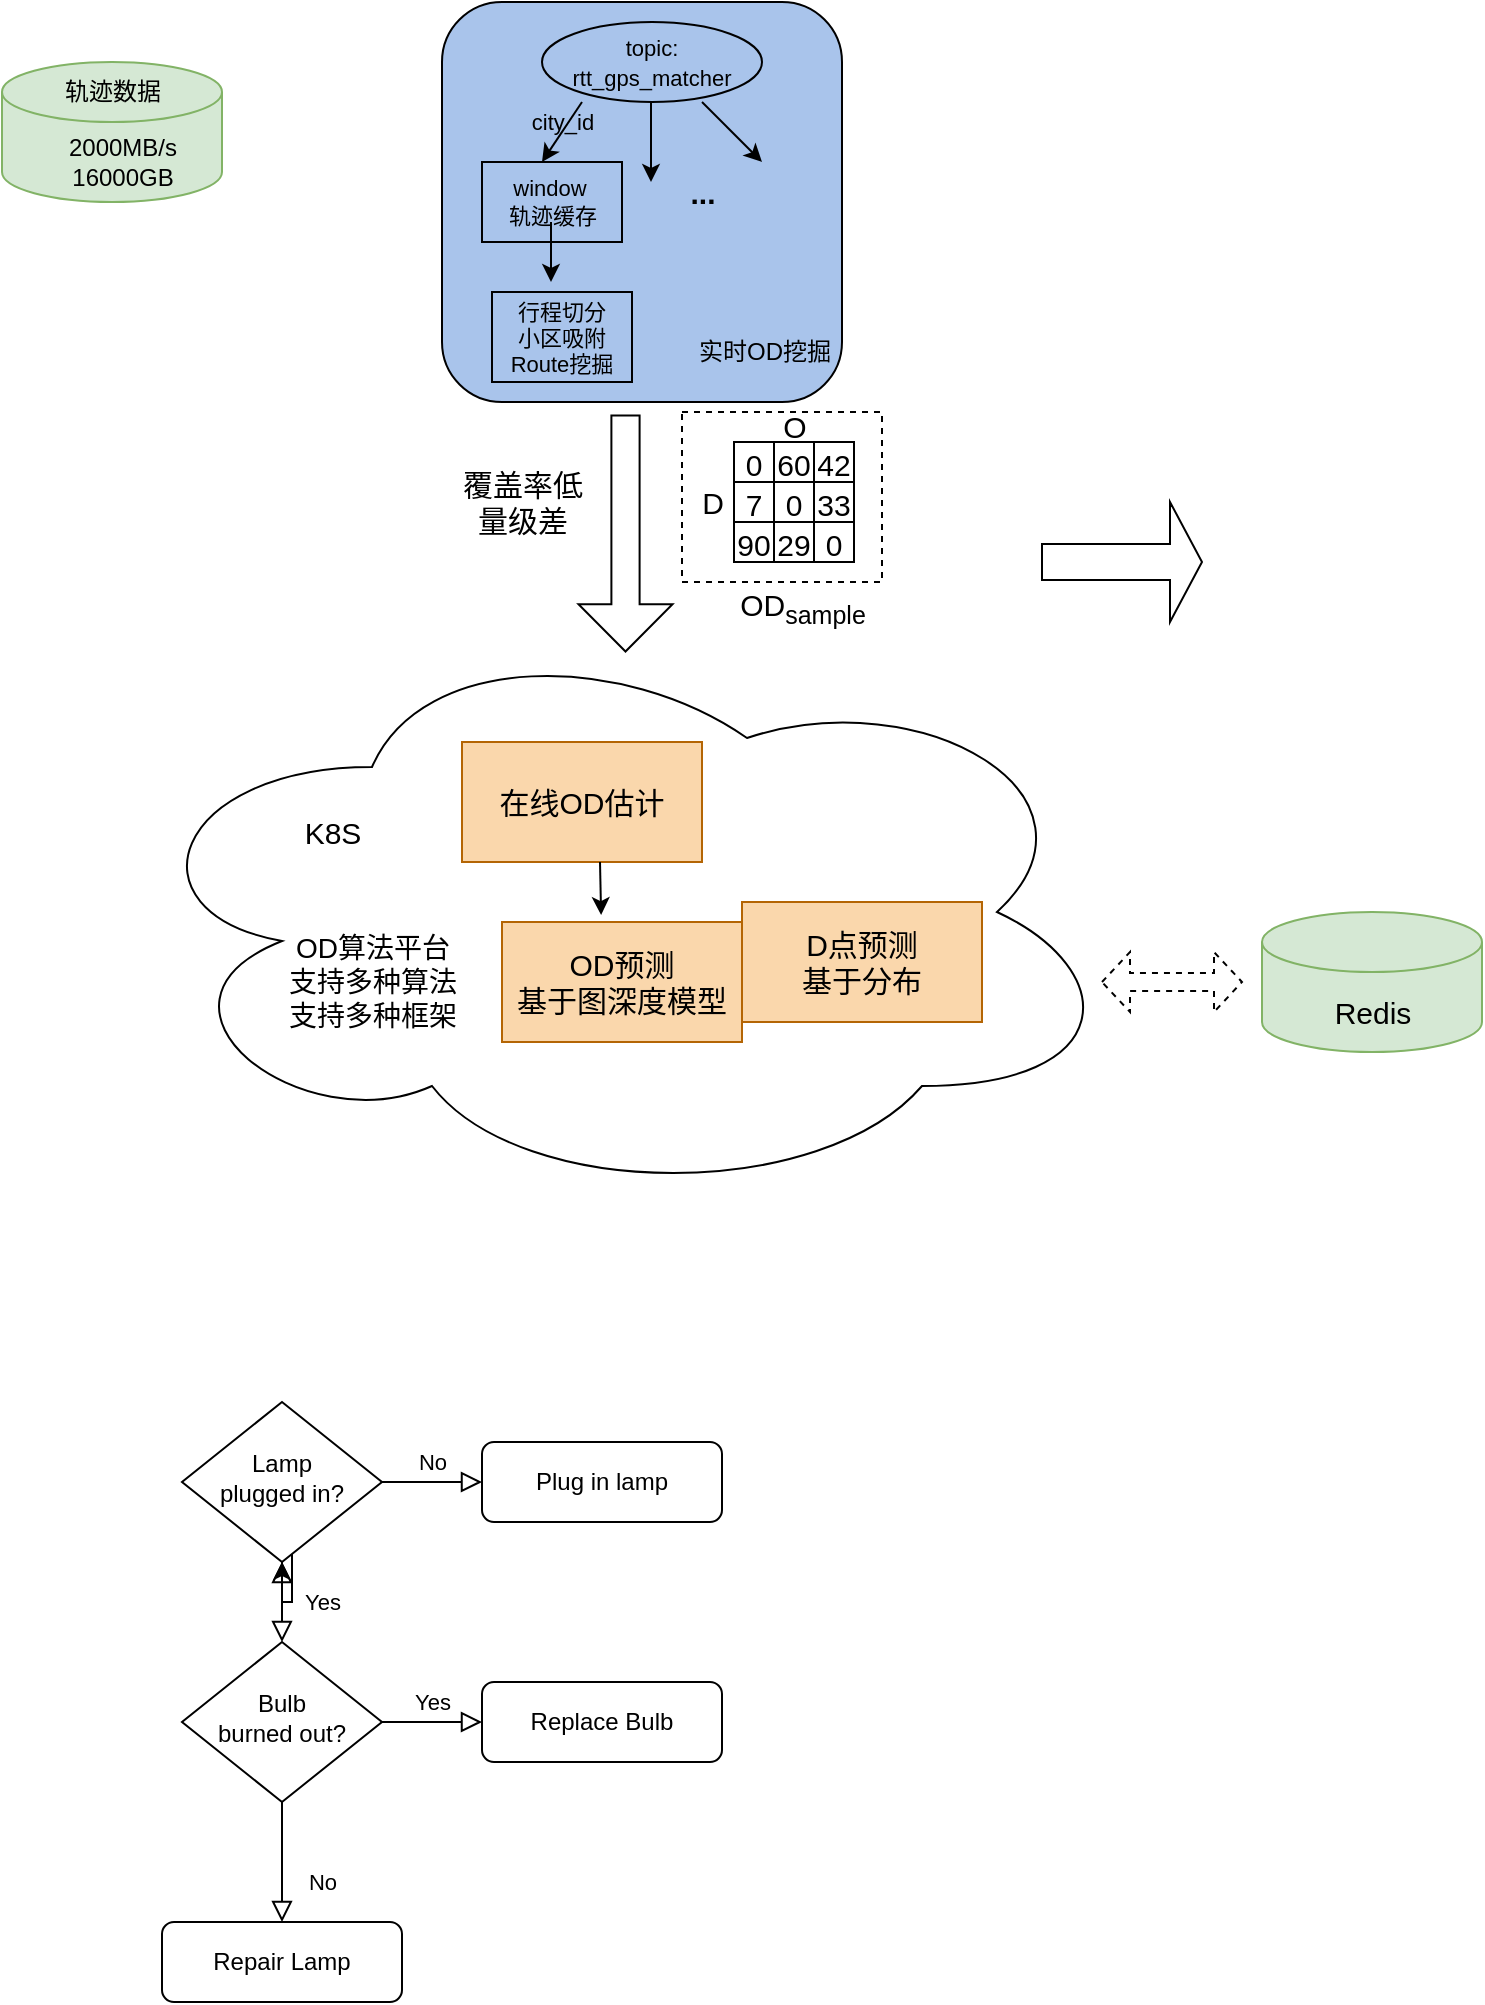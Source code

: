 <mxfile version="20.2.7" type="github">
  <diagram id="C5RBs43oDa-KdzZeNtuy" name="Page-1">
    <mxGraphModel dx="2234" dy="1348" grid="1" gridSize="10" guides="1" tooltips="1" connect="1" arrows="1" fold="1" page="1" pageScale="1" pageWidth="827" pageHeight="1169" math="0" shadow="0">
      <root>
        <mxCell id="WIyWlLk6GJQsqaUBKTNV-0" />
        <mxCell id="WIyWlLk6GJQsqaUBKTNV-1" parent="WIyWlLk6GJQsqaUBKTNV-0" />
        <mxCell id="7FVITdX9QSH98migV2-N-52" value="" style="whiteSpace=wrap;html=1;fontSize=15;strokeColor=default;fillColor=#FFFFFF;dashed=1;" vertex="1" parent="WIyWlLk6GJQsqaUBKTNV-1">
          <mxGeometry x="420" y="245" width="100" height="85" as="geometry" />
        </mxCell>
        <mxCell id="WIyWlLk6GJQsqaUBKTNV-2" value="" style="rounded=0;html=1;jettySize=auto;orthogonalLoop=1;fontSize=11;endArrow=block;endFill=0;endSize=8;strokeWidth=1;shadow=0;labelBackgroundColor=none;edgeStyle=orthogonalEdgeStyle;" parent="WIyWlLk6GJQsqaUBKTNV-1" target="WIyWlLk6GJQsqaUBKTNV-6" edge="1">
          <mxGeometry relative="1" as="geometry">
            <mxPoint x="245" y="790" as="sourcePoint" />
          </mxGeometry>
        </mxCell>
        <mxCell id="7FVITdX9QSH98migV2-N-2" value="" style="edgeStyle=orthogonalEdgeStyle;rounded=0;orthogonalLoop=1;jettySize=auto;html=1;" edge="1" parent="WIyWlLk6GJQsqaUBKTNV-1" target="WIyWlLk6GJQsqaUBKTNV-6">
          <mxGeometry relative="1" as="geometry">
            <mxPoint x="245" y="790" as="sourcePoint" />
          </mxGeometry>
        </mxCell>
        <mxCell id="WIyWlLk6GJQsqaUBKTNV-4" value="Yes" style="rounded=0;html=1;jettySize=auto;orthogonalLoop=1;fontSize=11;endArrow=block;endFill=0;endSize=8;strokeWidth=1;shadow=0;labelBackgroundColor=none;edgeStyle=orthogonalEdgeStyle;" parent="WIyWlLk6GJQsqaUBKTNV-1" source="WIyWlLk6GJQsqaUBKTNV-6" target="WIyWlLk6GJQsqaUBKTNV-10" edge="1">
          <mxGeometry y="20" relative="1" as="geometry">
            <mxPoint as="offset" />
          </mxGeometry>
        </mxCell>
        <mxCell id="WIyWlLk6GJQsqaUBKTNV-5" value="No" style="edgeStyle=orthogonalEdgeStyle;rounded=0;html=1;jettySize=auto;orthogonalLoop=1;fontSize=11;endArrow=block;endFill=0;endSize=8;strokeWidth=1;shadow=0;labelBackgroundColor=none;" parent="WIyWlLk6GJQsqaUBKTNV-1" source="WIyWlLk6GJQsqaUBKTNV-6" target="WIyWlLk6GJQsqaUBKTNV-7" edge="1">
          <mxGeometry y="10" relative="1" as="geometry">
            <mxPoint as="offset" />
          </mxGeometry>
        </mxCell>
        <mxCell id="WIyWlLk6GJQsqaUBKTNV-6" value="Lamp&lt;br&gt;plugged in?" style="rhombus;whiteSpace=wrap;html=1;shadow=0;fontFamily=Helvetica;fontSize=12;align=center;strokeWidth=1;spacing=6;spacingTop=-4;" parent="WIyWlLk6GJQsqaUBKTNV-1" vertex="1">
          <mxGeometry x="170" y="740" width="100" height="80" as="geometry" />
        </mxCell>
        <mxCell id="WIyWlLk6GJQsqaUBKTNV-7" value="Plug in lamp" style="rounded=1;whiteSpace=wrap;html=1;fontSize=12;glass=0;strokeWidth=1;shadow=0;" parent="WIyWlLk6GJQsqaUBKTNV-1" vertex="1">
          <mxGeometry x="320" y="760" width="120" height="40" as="geometry" />
        </mxCell>
        <mxCell id="WIyWlLk6GJQsqaUBKTNV-8" value="No" style="rounded=0;html=1;jettySize=auto;orthogonalLoop=1;fontSize=11;endArrow=block;endFill=0;endSize=8;strokeWidth=1;shadow=0;labelBackgroundColor=none;edgeStyle=orthogonalEdgeStyle;" parent="WIyWlLk6GJQsqaUBKTNV-1" source="WIyWlLk6GJQsqaUBKTNV-10" target="WIyWlLk6GJQsqaUBKTNV-11" edge="1">
          <mxGeometry x="0.333" y="20" relative="1" as="geometry">
            <mxPoint as="offset" />
          </mxGeometry>
        </mxCell>
        <mxCell id="WIyWlLk6GJQsqaUBKTNV-9" value="Yes" style="edgeStyle=orthogonalEdgeStyle;rounded=0;html=1;jettySize=auto;orthogonalLoop=1;fontSize=11;endArrow=block;endFill=0;endSize=8;strokeWidth=1;shadow=0;labelBackgroundColor=none;" parent="WIyWlLk6GJQsqaUBKTNV-1" source="WIyWlLk6GJQsqaUBKTNV-10" target="WIyWlLk6GJQsqaUBKTNV-12" edge="1">
          <mxGeometry y="10" relative="1" as="geometry">
            <mxPoint as="offset" />
          </mxGeometry>
        </mxCell>
        <mxCell id="WIyWlLk6GJQsqaUBKTNV-10" value="Bulb&lt;br&gt;burned out?" style="rhombus;whiteSpace=wrap;html=1;shadow=0;fontFamily=Helvetica;fontSize=12;align=center;strokeWidth=1;spacing=6;spacingTop=-4;" parent="WIyWlLk6GJQsqaUBKTNV-1" vertex="1">
          <mxGeometry x="170" y="860" width="100" height="80" as="geometry" />
        </mxCell>
        <mxCell id="WIyWlLk6GJQsqaUBKTNV-11" value="Repair Lamp" style="rounded=1;whiteSpace=wrap;html=1;fontSize=12;glass=0;strokeWidth=1;shadow=0;" parent="WIyWlLk6GJQsqaUBKTNV-1" vertex="1">
          <mxGeometry x="160" y="1000" width="120" height="40" as="geometry" />
        </mxCell>
        <mxCell id="WIyWlLk6GJQsqaUBKTNV-12" value="Replace Bulb" style="rounded=1;whiteSpace=wrap;html=1;fontSize=12;glass=0;strokeWidth=1;shadow=0;" parent="WIyWlLk6GJQsqaUBKTNV-1" vertex="1">
          <mxGeometry x="320" y="880" width="120" height="40" as="geometry" />
        </mxCell>
        <mxCell id="7FVITdX9QSH98migV2-N-0" value="" style="ellipse;shape=cloud;whiteSpace=wrap;html=1;" vertex="1" parent="WIyWlLk6GJQsqaUBKTNV-1">
          <mxGeometry x="140" y="350" width="500" height="290" as="geometry" />
        </mxCell>
        <mxCell id="7FVITdX9QSH98migV2-N-5" value="" style="shape=cylinder3;whiteSpace=wrap;html=1;boundedLbl=1;backgroundOutline=1;size=15;fillColor=#d5e8d4;strokeColor=#82b366;" vertex="1" parent="WIyWlLk6GJQsqaUBKTNV-1">
          <mxGeometry x="80" y="70" width="110" height="70" as="geometry" />
        </mxCell>
        <mxCell id="7FVITdX9QSH98migV2-N-3" value="&lt;br&gt;&lt;span style=&quot;background-color: initial;&quot;&gt;2000MB/s &lt;br&gt;16000GB&lt;/span&gt;&lt;div&gt;&lt;br&gt;&lt;/div&gt;" style="text;html=1;align=center;verticalAlign=middle;resizable=0;points=[];autosize=1;strokeColor=none;fillColor=none;" vertex="1" parent="WIyWlLk6GJQsqaUBKTNV-1">
          <mxGeometry x="100" y="85" width="80" height="70" as="geometry" />
        </mxCell>
        <mxCell id="7FVITdX9QSH98migV2-N-6" value="轨迹数据" style="text;html=1;align=center;verticalAlign=middle;resizable=0;points=[];autosize=1;strokeColor=none;fillColor=none;" vertex="1" parent="WIyWlLk6GJQsqaUBKTNV-1">
          <mxGeometry x="100" y="70" width="70" height="30" as="geometry" />
        </mxCell>
        <mxCell id="7FVITdX9QSH98migV2-N-7" value="" style="shape=singleArrow;whiteSpace=wrap;html=1;" vertex="1" parent="WIyWlLk6GJQsqaUBKTNV-1">
          <mxGeometry x="600" y="290" width="80" height="60" as="geometry" />
        </mxCell>
        <mxCell id="7FVITdX9QSH98migV2-N-8" value="" style="rounded=1;whiteSpace=wrap;html=1;fillColor=#A9C4EB;" vertex="1" parent="WIyWlLk6GJQsqaUBKTNV-1">
          <mxGeometry x="300" y="40" width="200" height="200" as="geometry" />
        </mxCell>
        <mxCell id="7FVITdX9QSH98migV2-N-9" value="实时OD挖掘" style="text;html=1;align=center;verticalAlign=middle;resizable=0;points=[];autosize=1;strokeColor=none;fillColor=none;" vertex="1" parent="WIyWlLk6GJQsqaUBKTNV-1">
          <mxGeometry x="416" y="200" width="90" height="30" as="geometry" />
        </mxCell>
        <mxCell id="7FVITdX9QSH98migV2-N-10" value="&lt;font style=&quot;font-size: 11px;&quot;&gt;topic: rtt_gps_matcher&lt;/font&gt;" style="ellipse;whiteSpace=wrap;html=1;fillColor=#A9C4EB;" vertex="1" parent="WIyWlLk6GJQsqaUBKTNV-1">
          <mxGeometry x="350" y="50" width="110" height="40" as="geometry" />
        </mxCell>
        <mxCell id="7FVITdX9QSH98migV2-N-11" value="" style="endArrow=classic;html=1;rounded=0;fontSize=11;" edge="1" parent="WIyWlLk6GJQsqaUBKTNV-1">
          <mxGeometry width="50" height="50" relative="1" as="geometry">
            <mxPoint x="370" y="90" as="sourcePoint" />
            <mxPoint x="350" y="120" as="targetPoint" />
          </mxGeometry>
        </mxCell>
        <mxCell id="7FVITdX9QSH98migV2-N-17" value="city_id" style="text;html=1;align=center;verticalAlign=middle;resizable=0;points=[];autosize=1;strokeColor=none;fillColor=none;fontSize=11;" vertex="1" parent="WIyWlLk6GJQsqaUBKTNV-1">
          <mxGeometry x="330" y="85" width="60" height="30" as="geometry" />
        </mxCell>
        <mxCell id="7FVITdX9QSH98migV2-N-19" value="" style="endArrow=classic;html=1;rounded=0;fontSize=11;" edge="1" parent="WIyWlLk6GJQsqaUBKTNV-1">
          <mxGeometry width="50" height="50" relative="1" as="geometry">
            <mxPoint x="404.5" y="90" as="sourcePoint" />
            <mxPoint x="404.5" y="130" as="targetPoint" />
          </mxGeometry>
        </mxCell>
        <mxCell id="7FVITdX9QSH98migV2-N-20" value="" style="endArrow=classic;html=1;rounded=0;fontSize=11;" edge="1" parent="WIyWlLk6GJQsqaUBKTNV-1">
          <mxGeometry width="50" height="50" relative="1" as="geometry">
            <mxPoint x="430" y="90" as="sourcePoint" />
            <mxPoint x="460" y="120" as="targetPoint" />
          </mxGeometry>
        </mxCell>
        <mxCell id="7FVITdX9QSH98migV2-N-21" value="" style="ellipse;whiteSpace=wrap;html=1;fontSize=11;" vertex="1" parent="WIyWlLk6GJQsqaUBKTNV-1">
          <mxGeometry x="320" y="125" width="70" height="30" as="geometry" />
        </mxCell>
        <mxCell id="7FVITdX9QSH98migV2-N-22" value="window&amp;nbsp;&lt;br&gt;轨迹缓存" style="text;html=1;align=center;verticalAlign=middle;resizable=0;points=[];autosize=1;strokeColor=default;fillColor=#A9C4EB;fontSize=11;" vertex="1" parent="WIyWlLk6GJQsqaUBKTNV-1">
          <mxGeometry x="320" y="120" width="70" height="40" as="geometry" />
        </mxCell>
        <mxCell id="7FVITdX9QSH98migV2-N-23" value="" style="endArrow=classic;html=1;rounded=0;fontSize=11;" edge="1" parent="WIyWlLk6GJQsqaUBKTNV-1">
          <mxGeometry width="50" height="50" relative="1" as="geometry">
            <mxPoint x="354.5" y="150" as="sourcePoint" />
            <mxPoint x="354.5" y="180" as="targetPoint" />
          </mxGeometry>
        </mxCell>
        <mxCell id="7FVITdX9QSH98migV2-N-24" value="行程切分&lt;br&gt;小区吸附&lt;br&gt;Route挖掘" style="whiteSpace=wrap;html=1;fontSize=11;fillColor=#A9C4EB;" vertex="1" parent="WIyWlLk6GJQsqaUBKTNV-1">
          <mxGeometry x="325" y="185" width="70" height="45" as="geometry" />
        </mxCell>
        <mxCell id="7FVITdX9QSH98migV2-N-26" value="&lt;b&gt;&lt;font style=&quot;font-size: 15px;&quot;&gt;...&lt;/font&gt;&lt;/b&gt;" style="text;html=1;align=center;verticalAlign=middle;resizable=0;points=[];autosize=1;strokeColor=none;fillColor=none;fontSize=11;" vertex="1" parent="WIyWlLk6GJQsqaUBKTNV-1">
          <mxGeometry x="410" y="120" width="40" height="30" as="geometry" />
        </mxCell>
        <mxCell id="7FVITdX9QSH98migV2-N-27" value="" style="shape=singleArrow;whiteSpace=wrap;html=1;rotation=90;" vertex="1" parent="WIyWlLk6GJQsqaUBKTNV-1">
          <mxGeometry x="332.75" y="282.25" width="118" height="47" as="geometry" />
        </mxCell>
        <mxCell id="7FVITdX9QSH98migV2-N-28" value="在线OD估计" style="whiteSpace=wrap;html=1;fontSize=15;strokeColor=#b46504;fillColor=#fad7ac;" vertex="1" parent="WIyWlLk6GJQsqaUBKTNV-1">
          <mxGeometry x="310" y="410" width="120" height="60" as="geometry" />
        </mxCell>
        <mxCell id="7FVITdX9QSH98migV2-N-29" value="" style="shape=table;html=1;whiteSpace=wrap;startSize=0;container=1;collapsible=0;childLayout=tableLayout;fontSize=15;" vertex="1" parent="WIyWlLk6GJQsqaUBKTNV-1">
          <mxGeometry x="446" y="260" width="60" height="60" as="geometry" />
        </mxCell>
        <mxCell id="7FVITdX9QSH98migV2-N-30" value="" style="shape=tableRow;horizontal=0;startSize=0;swimlaneHead=0;swimlaneBody=0;top=0;left=0;bottom=0;right=0;collapsible=0;dropTarget=0;fillColor=none;points=[[0,0.5],[1,0.5]];portConstraint=eastwest;fontSize=15;strokeColor=default;" vertex="1" parent="7FVITdX9QSH98migV2-N-29">
          <mxGeometry width="60" height="20" as="geometry" />
        </mxCell>
        <mxCell id="7FVITdX9QSH98migV2-N-31" value="0" style="shape=partialRectangle;html=1;whiteSpace=wrap;connectable=0;fillColor=none;top=0;left=0;bottom=0;right=0;overflow=hidden;fontSize=15;strokeColor=default;" vertex="1" parent="7FVITdX9QSH98migV2-N-30">
          <mxGeometry width="20" height="20" as="geometry">
            <mxRectangle width="20" height="20" as="alternateBounds" />
          </mxGeometry>
        </mxCell>
        <mxCell id="7FVITdX9QSH98migV2-N-32" value="60" style="shape=partialRectangle;html=1;whiteSpace=wrap;connectable=0;fillColor=none;top=0;left=0;bottom=0;right=0;overflow=hidden;fontSize=15;strokeColor=default;" vertex="1" parent="7FVITdX9QSH98migV2-N-30">
          <mxGeometry x="20" width="20" height="20" as="geometry">
            <mxRectangle width="20" height="20" as="alternateBounds" />
          </mxGeometry>
        </mxCell>
        <mxCell id="7FVITdX9QSH98migV2-N-33" value="42" style="shape=partialRectangle;html=1;whiteSpace=wrap;connectable=0;fillColor=none;top=0;left=0;bottom=0;right=0;overflow=hidden;fontSize=15;strokeColor=default;" vertex="1" parent="7FVITdX9QSH98migV2-N-30">
          <mxGeometry x="40" width="20" height="20" as="geometry">
            <mxRectangle width="20" height="20" as="alternateBounds" />
          </mxGeometry>
        </mxCell>
        <mxCell id="7FVITdX9QSH98migV2-N-34" value="" style="shape=tableRow;horizontal=0;startSize=0;swimlaneHead=0;swimlaneBody=0;top=0;left=0;bottom=0;right=0;collapsible=0;dropTarget=0;fillColor=none;points=[[0,0.5],[1,0.5]];portConstraint=eastwest;fontSize=15;strokeColor=default;" vertex="1" parent="7FVITdX9QSH98migV2-N-29">
          <mxGeometry y="20" width="60" height="20" as="geometry" />
        </mxCell>
        <mxCell id="7FVITdX9QSH98migV2-N-35" value="7" style="shape=partialRectangle;html=1;whiteSpace=wrap;connectable=0;fillColor=none;top=0;left=0;bottom=0;right=0;overflow=hidden;fontSize=15;strokeColor=default;" vertex="1" parent="7FVITdX9QSH98migV2-N-34">
          <mxGeometry width="20" height="20" as="geometry">
            <mxRectangle width="20" height="20" as="alternateBounds" />
          </mxGeometry>
        </mxCell>
        <mxCell id="7FVITdX9QSH98migV2-N-36" value="0" style="shape=partialRectangle;html=1;whiteSpace=wrap;connectable=0;fillColor=none;top=0;left=0;bottom=0;right=0;overflow=hidden;fontSize=15;strokeColor=default;" vertex="1" parent="7FVITdX9QSH98migV2-N-34">
          <mxGeometry x="20" width="20" height="20" as="geometry">
            <mxRectangle width="20" height="20" as="alternateBounds" />
          </mxGeometry>
        </mxCell>
        <mxCell id="7FVITdX9QSH98migV2-N-37" value="33" style="shape=partialRectangle;html=1;whiteSpace=wrap;connectable=0;fillColor=none;top=0;left=0;bottom=0;right=0;overflow=hidden;fontSize=15;strokeColor=default;" vertex="1" parent="7FVITdX9QSH98migV2-N-34">
          <mxGeometry x="40" width="20" height="20" as="geometry">
            <mxRectangle width="20" height="20" as="alternateBounds" />
          </mxGeometry>
        </mxCell>
        <mxCell id="7FVITdX9QSH98migV2-N-38" value="" style="shape=tableRow;horizontal=0;startSize=0;swimlaneHead=0;swimlaneBody=0;top=0;left=0;bottom=0;right=0;collapsible=0;dropTarget=0;fillColor=none;points=[[0,0.5],[1,0.5]];portConstraint=eastwest;fontSize=15;strokeColor=default;" vertex="1" parent="7FVITdX9QSH98migV2-N-29">
          <mxGeometry y="40" width="60" height="20" as="geometry" />
        </mxCell>
        <mxCell id="7FVITdX9QSH98migV2-N-39" value="90" style="shape=partialRectangle;html=1;whiteSpace=wrap;connectable=0;fillColor=none;top=0;left=0;bottom=0;right=0;overflow=hidden;fontSize=15;strokeColor=default;" vertex="1" parent="7FVITdX9QSH98migV2-N-38">
          <mxGeometry width="20" height="20" as="geometry">
            <mxRectangle width="20" height="20" as="alternateBounds" />
          </mxGeometry>
        </mxCell>
        <mxCell id="7FVITdX9QSH98migV2-N-40" value="29" style="shape=partialRectangle;html=1;whiteSpace=wrap;connectable=0;fillColor=none;top=0;left=0;bottom=0;right=0;overflow=hidden;fontSize=15;strokeColor=default;" vertex="1" parent="7FVITdX9QSH98migV2-N-38">
          <mxGeometry x="20" width="20" height="20" as="geometry">
            <mxRectangle width="20" height="20" as="alternateBounds" />
          </mxGeometry>
        </mxCell>
        <mxCell id="7FVITdX9QSH98migV2-N-41" value="0" style="shape=partialRectangle;html=1;whiteSpace=wrap;connectable=0;fillColor=none;top=0;left=0;bottom=0;right=0;overflow=hidden;pointerEvents=1;fontSize=15;strokeColor=default;" vertex="1" parent="7FVITdX9QSH98migV2-N-38">
          <mxGeometry x="40" width="20" height="20" as="geometry">
            <mxRectangle width="20" height="20" as="alternateBounds" />
          </mxGeometry>
        </mxCell>
        <mxCell id="7FVITdX9QSH98migV2-N-45" value="O" style="text;html=1;align=center;verticalAlign=middle;resizable=0;points=[];autosize=1;strokeColor=none;fillColor=none;fontSize=15;" vertex="1" parent="WIyWlLk6GJQsqaUBKTNV-1">
          <mxGeometry x="456" y="237" width="40" height="30" as="geometry" />
        </mxCell>
        <mxCell id="7FVITdX9QSH98migV2-N-46" value="D" style="text;html=1;align=center;verticalAlign=middle;resizable=0;points=[];autosize=1;strokeColor=none;fillColor=none;fontSize=15;" vertex="1" parent="WIyWlLk6GJQsqaUBKTNV-1">
          <mxGeometry x="420" y="275" width="30" height="30" as="geometry" />
        </mxCell>
        <mxCell id="7FVITdX9QSH98migV2-N-47" value="OD预测&lt;br&gt;基于图深度模型" style="whiteSpace=wrap;html=1;fontSize=15;strokeColor=#b46504;fillColor=#fad7ac;" vertex="1" parent="WIyWlLk6GJQsqaUBKTNV-1">
          <mxGeometry x="330" y="500" width="120" height="60" as="geometry" />
        </mxCell>
        <mxCell id="7FVITdX9QSH98migV2-N-48" value="D点预测&lt;br&gt;基于分布" style="whiteSpace=wrap;html=1;fontSize=15;strokeColor=#b46504;fillColor=#fad7ac;" vertex="1" parent="WIyWlLk6GJQsqaUBKTNV-1">
          <mxGeometry x="450" y="490" width="120" height="60" as="geometry" />
        </mxCell>
        <mxCell id="7FVITdX9QSH98migV2-N-50" value="覆盖率低&lt;br&gt;量级差" style="text;html=1;align=center;verticalAlign=middle;resizable=0;points=[];autosize=1;strokeColor=none;fillColor=none;fontSize=15;" vertex="1" parent="WIyWlLk6GJQsqaUBKTNV-1">
          <mxGeometry x="300" y="265" width="80" height="50" as="geometry" />
        </mxCell>
        <mxCell id="7FVITdX9QSH98migV2-N-51" value="OD&lt;sub&gt;sample&lt;/sub&gt;" style="text;html=1;align=center;verticalAlign=middle;resizable=0;points=[];autosize=1;strokeColor=none;fillColor=none;fontSize=15;" vertex="1" parent="WIyWlLk6GJQsqaUBKTNV-1">
          <mxGeometry x="435" y="328" width="90" height="30" as="geometry" />
        </mxCell>
        <mxCell id="7FVITdX9QSH98migV2-N-53" value="" style="endArrow=classic;html=1;rounded=0;fontSize=15;entryX=0.413;entryY=-0.058;entryDx=0;entryDy=0;entryPerimeter=0;" edge="1" parent="WIyWlLk6GJQsqaUBKTNV-1" target="7FVITdX9QSH98migV2-N-47">
          <mxGeometry width="50" height="50" relative="1" as="geometry">
            <mxPoint x="379" y="470" as="sourcePoint" />
            <mxPoint x="379" y="490" as="targetPoint" />
          </mxGeometry>
        </mxCell>
        <mxCell id="7FVITdX9QSH98migV2-N-54" value="&lt;font style=&quot;font-size: 14px;&quot;&gt;OD算法平台&lt;br&gt;支持多种算法&lt;br&gt;支持多种框架&lt;br&gt;&lt;/font&gt;" style="text;html=1;align=center;verticalAlign=middle;resizable=0;points=[];autosize=1;strokeColor=none;fillColor=none;" vertex="1" parent="WIyWlLk6GJQsqaUBKTNV-1">
          <mxGeometry x="210" y="500" width="110" height="60" as="geometry" />
        </mxCell>
        <mxCell id="7FVITdX9QSH98migV2-N-55" value="K8S" style="text;html=1;align=center;verticalAlign=middle;resizable=0;points=[];autosize=1;strokeColor=none;fillColor=none;fontSize=15;" vertex="1" parent="WIyWlLk6GJQsqaUBKTNV-1">
          <mxGeometry x="220" y="440" width="50" height="30" as="geometry" />
        </mxCell>
        <mxCell id="7FVITdX9QSH98migV2-N-56" value="" style="shape=doubleArrow;whiteSpace=wrap;html=1;dashed=1;fontSize=14;strokeColor=default;fillColor=#FFFFFF;" vertex="1" parent="WIyWlLk6GJQsqaUBKTNV-1">
          <mxGeometry x="630" y="515" width="70" height="30" as="geometry" />
        </mxCell>
        <mxCell id="7FVITdX9QSH98migV2-N-57" value="" style="shape=cylinder3;whiteSpace=wrap;html=1;boundedLbl=1;backgroundOutline=1;size=15;fillColor=#d5e8d4;strokeColor=#82b366;" vertex="1" parent="WIyWlLk6GJQsqaUBKTNV-1">
          <mxGeometry x="710" y="495" width="110" height="70" as="geometry" />
        </mxCell>
        <mxCell id="7FVITdX9QSH98migV2-N-58" value="&lt;font style=&quot;font-size: 15px;&quot;&gt;Redis&lt;/font&gt;" style="text;html=1;align=center;verticalAlign=middle;resizable=0;points=[];autosize=1;strokeColor=none;fillColor=none;fontSize=14;" vertex="1" parent="WIyWlLk6GJQsqaUBKTNV-1">
          <mxGeometry x="735" y="530" width="60" height="30" as="geometry" />
        </mxCell>
      </root>
    </mxGraphModel>
  </diagram>
</mxfile>
